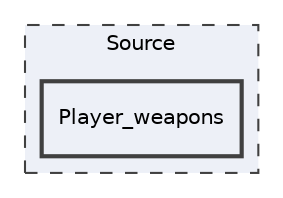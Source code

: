 digraph "Source/Player_weapons"
{
 // LATEX_PDF_SIZE
  edge [fontname="Helvetica",fontsize="10",labelfontname="Helvetica",labelfontsize="10"];
  node [fontname="Helvetica",fontsize="10",shape=record];
  compound=true
  subgraph clusterdir_74389ed8173ad57b461b9d623a1f3867 {
    graph [ bgcolor="#edf0f7", pencolor="grey25", style="filled,dashed,", label="Source", fontname="Helvetica", fontsize="10", URL="dir_74389ed8173ad57b461b9d623a1f3867.html"]
  dir_dcc969d45a76509c88cd02294e3cd918 [shape=box, label="Player_weapons", style="filled,bold,", fillcolor="#edf0f7", color="grey25", URL="dir_dcc969d45a76509c88cd02294e3cd918.html"];
  }
}
